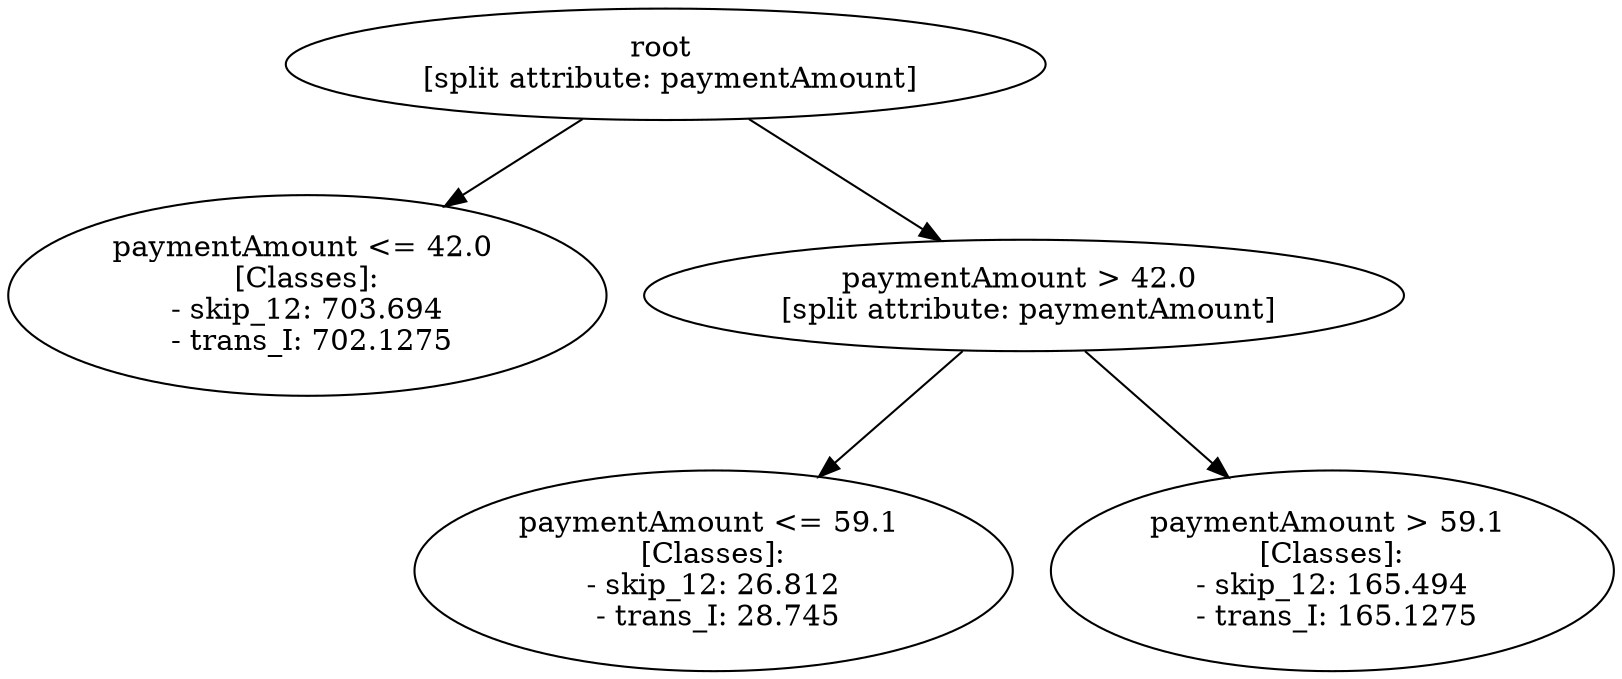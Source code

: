 // Road_Traffic_Fine_Management_Process-p_19-4
digraph "Road_Traffic_Fine_Management_Process-p_19-4" {
	"8b4e670e-6e37-41cb-9cee-fea2fa09fab9" [label="root 
 [split attribute: paymentAmount]"]
	"1ce3e0b6-85b0-42ee-953c-9d23a1ef479d" [label="paymentAmount <= 42.0 
 [Classes]: 
 - skip_12: 703.694 
 - trans_I: 702.1275"]
	"8b4e670e-6e37-41cb-9cee-fea2fa09fab9" -> "1ce3e0b6-85b0-42ee-953c-9d23a1ef479d"
	"647cb072-1f36-46c0-9847-be9771dc54c5" [label="paymentAmount > 42.0 
 [split attribute: paymentAmount]"]
	"8b4e670e-6e37-41cb-9cee-fea2fa09fab9" -> "647cb072-1f36-46c0-9847-be9771dc54c5"
	"90cab95c-eb68-4169-8353-9126f79d829c" [label="paymentAmount <= 59.1 
 [Classes]: 
 - skip_12: 26.812 
 - trans_I: 28.745"]
	"647cb072-1f36-46c0-9847-be9771dc54c5" -> "90cab95c-eb68-4169-8353-9126f79d829c"
	"b21c8fcc-0de7-4e01-a930-0da37751ab92" [label="paymentAmount > 59.1 
 [Classes]: 
 - skip_12: 165.494 
 - trans_I: 165.1275"]
	"647cb072-1f36-46c0-9847-be9771dc54c5" -> "b21c8fcc-0de7-4e01-a930-0da37751ab92"
}
